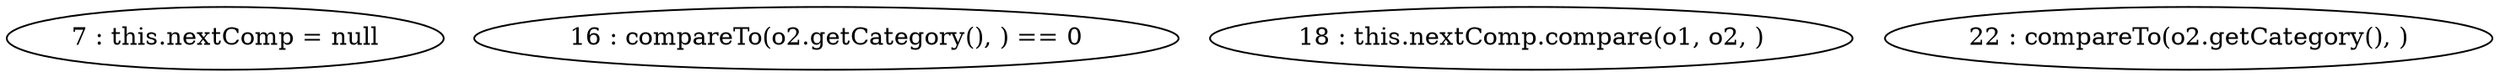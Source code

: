 digraph G {
"7 : this.nextComp = null"
"16 : compareTo(o2.getCategory(), ) == 0"
"18 : this.nextComp.compare(o1, o2, )"
"22 : compareTo(o2.getCategory(), )"
}